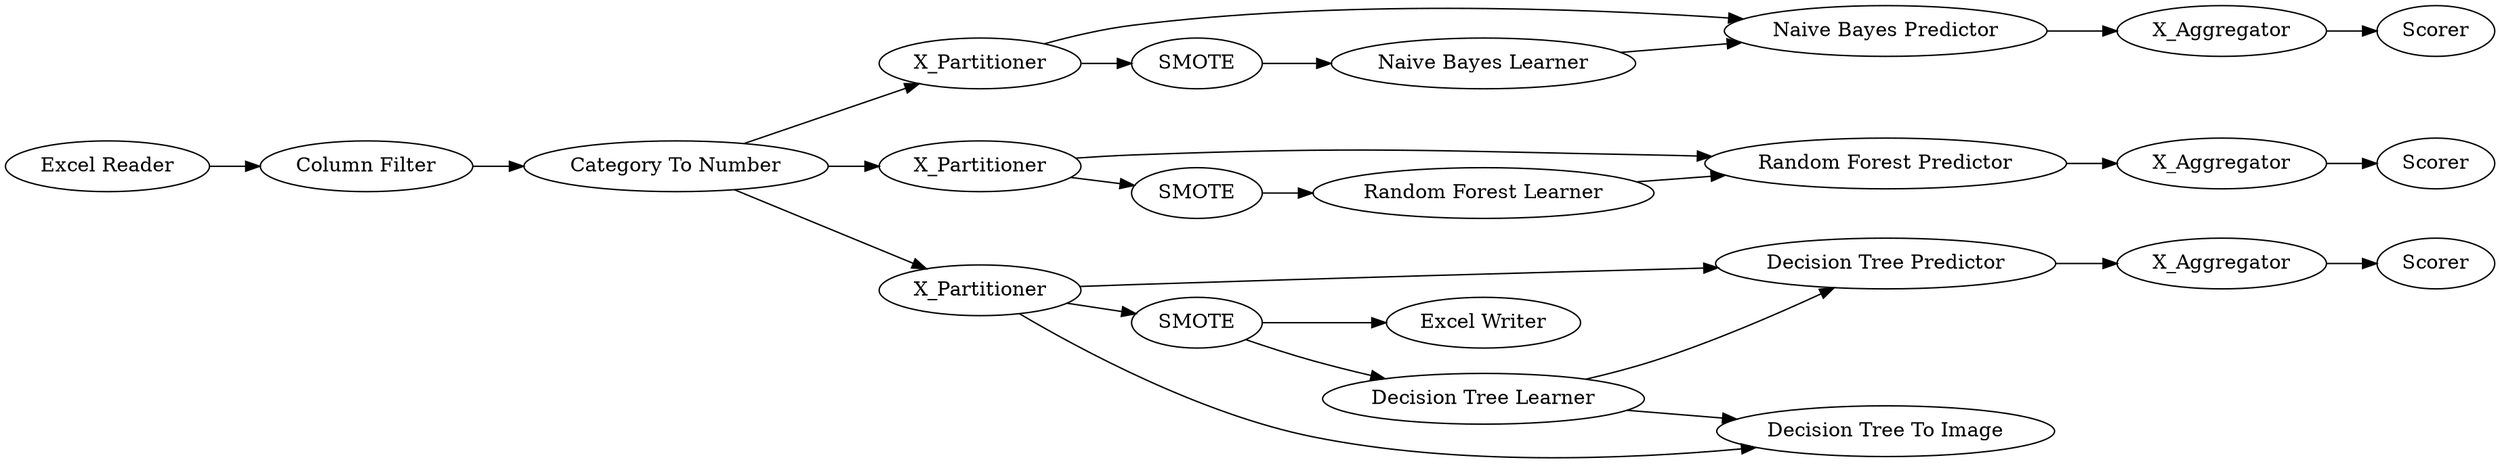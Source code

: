 digraph {
	30 -> 14
	32 -> 25
	5 -> 4
	8 -> 9
	27 -> 28
	25 -> 24
	26 -> 32
	17 -> 15
	4 -> 8
	10 -> 17
	14 -> 15
	1 -> 2
	12 -> 31
	15 -> 23
	10 -> 12
	29 -> 5
	23 -> 21
	17 -> 30
	24 -> 27
	2 -> 10
	12 -> 4
	29 -> 19
	26 -> 24
	10 -> 26
	12 -> 29
	5 -> 31
	27 [label=X_Aggregator]
	9 [label=Scorer]
	26 [label=X_Partitioner]
	21 [label=Scorer]
	8 [label=X_Aggregator]
	32 [label=SMOTE]
	17 [label=X_Partitioner]
	19 [label="Excel Writer"]
	24 [label="Naive Bayes Predictor"]
	31 [label="Decision Tree To Image"]
	15 [label="Random Forest Predictor"]
	25 [label="Naive Bayes Learner"]
	12 [label=X_Partitioner]
	10 [label="Category To Number"]
	1 [label="Excel Reader"]
	28 [label=Scorer]
	23 [label=X_Aggregator]
	4 [label="Decision Tree Predictor"]
	14 [label="Random Forest Learner"]
	5 [label="Decision Tree Learner"]
	29 [label=SMOTE]
	30 [label=SMOTE]
	2 [label="Column Filter"]
	rankdir=LR
}
